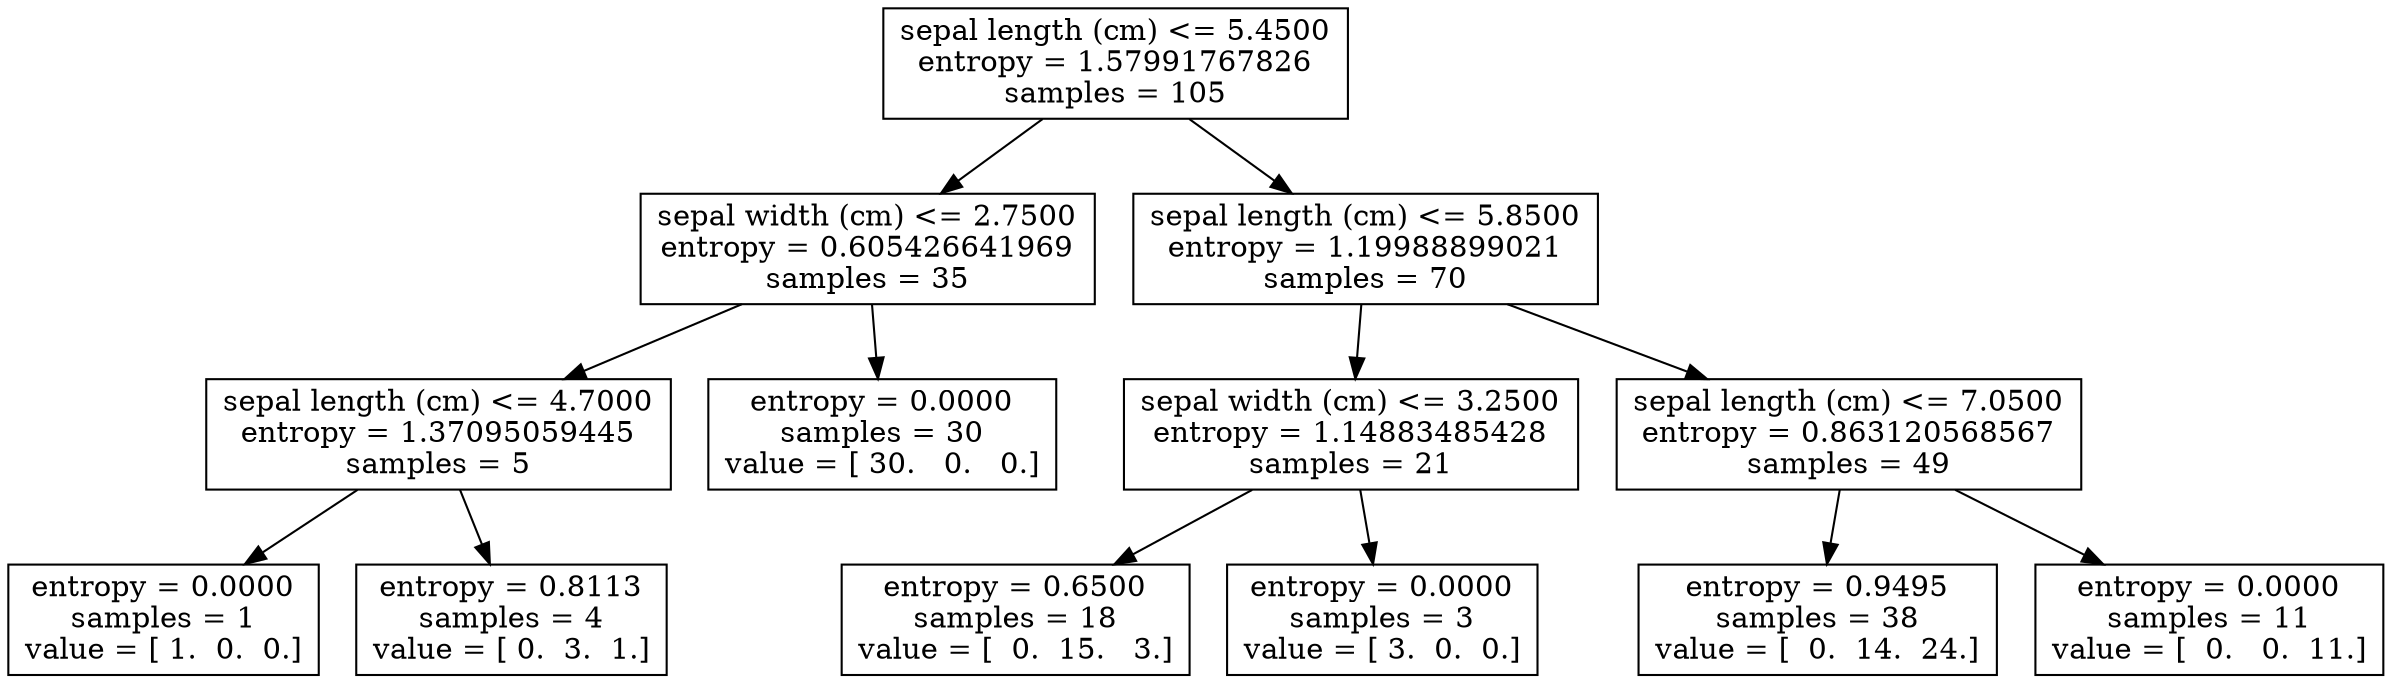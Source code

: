 digraph Tree {
0 [label="sepal length (cm) <= 5.4500\nentropy = 1.57991767826\nsamples = 105", shape="box"] ;
1 [label="sepal width (cm) <= 2.7500\nentropy = 0.605426641969\nsamples = 35", shape="box"] ;
0 -> 1 ;
2 [label="sepal length (cm) <= 4.7000\nentropy = 1.37095059445\nsamples = 5", shape="box"] ;
1 -> 2 ;
3 [label="entropy = 0.0000\nsamples = 1\nvalue = [ 1.  0.  0.]", shape="box"] ;
2 -> 3 ;
4 [label="entropy = 0.8113\nsamples = 4\nvalue = [ 0.  3.  1.]", shape="box"] ;
2 -> 4 ;
5 [label="entropy = 0.0000\nsamples = 30\nvalue = [ 30.   0.   0.]", shape="box"] ;
1 -> 5 ;
6 [label="sepal length (cm) <= 5.8500\nentropy = 1.19988899021\nsamples = 70", shape="box"] ;
0 -> 6 ;
7 [label="sepal width (cm) <= 3.2500\nentropy = 1.14883485428\nsamples = 21", shape="box"] ;
6 -> 7 ;
8 [label="entropy = 0.6500\nsamples = 18\nvalue = [  0.  15.   3.]", shape="box"] ;
7 -> 8 ;
9 [label="entropy = 0.0000\nsamples = 3\nvalue = [ 3.  0.  0.]", shape="box"] ;
7 -> 9 ;
10 [label="sepal length (cm) <= 7.0500\nentropy = 0.863120568567\nsamples = 49", shape="box"] ;
6 -> 10 ;
11 [label="entropy = 0.9495\nsamples = 38\nvalue = [  0.  14.  24.]", shape="box"] ;
10 -> 11 ;
12 [label="entropy = 0.0000\nsamples = 11\nvalue = [  0.   0.  11.]", shape="box"] ;
10 -> 12 ;
}